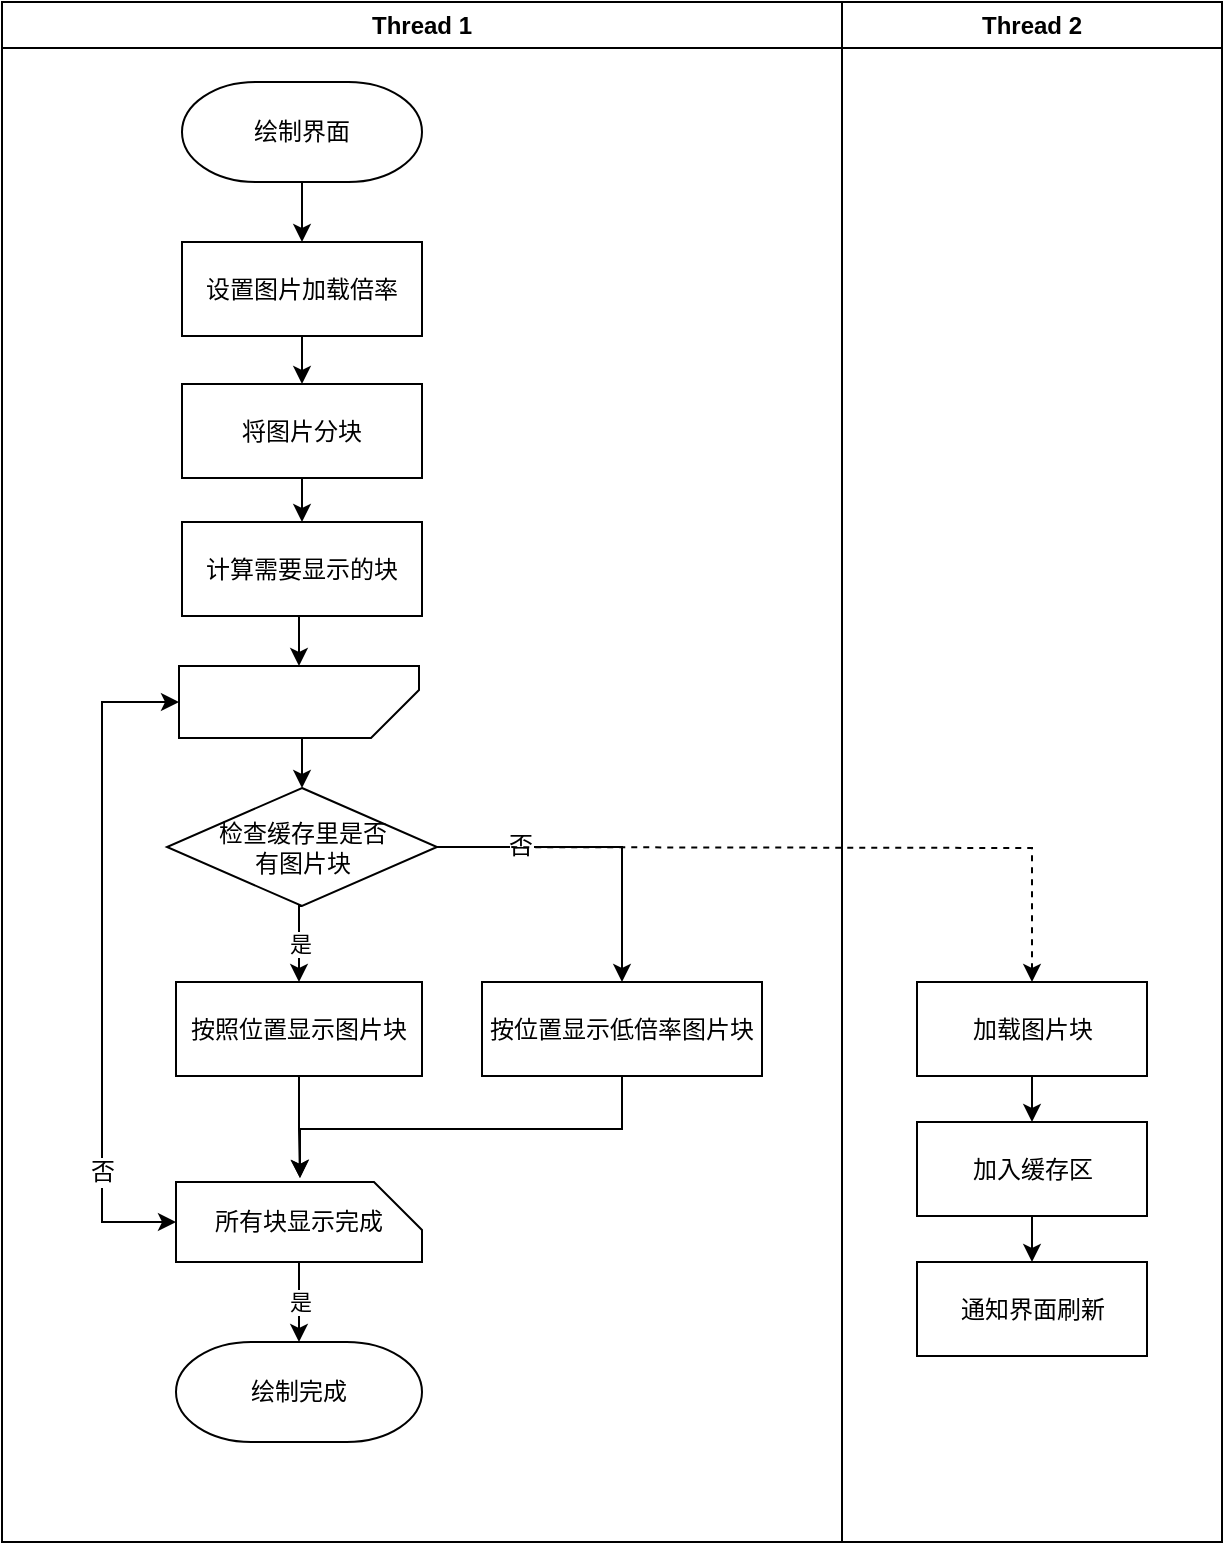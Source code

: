 <mxfile version="12.2.6" type="device" pages="1"><diagram name="Page-1" id="e7e014a7-5840-1c2e-5031-d8a46d1fe8dd"><mxGraphModel dx="1408" dy="748" grid="1" gridSize="10" guides="1" tooltips="1" connect="1" arrows="1" fold="1" page="1" pageScale="1" pageWidth="1169" pageHeight="826" background="#ffffff" math="0" shadow="0"><root><mxCell id="0"/><mxCell id="1" parent="0"/><mxCell id="2" value="Thread 1" style="swimlane;whiteSpace=wrap" parent="1" vertex="1"><mxGeometry x="100" y="20" width="420" height="770" as="geometry"/></mxCell><mxCell id="FYbgIu8gNK41sFaBLD2Y-47" style="edgeStyle=orthogonalEdgeStyle;rounded=0;orthogonalLoop=1;jettySize=auto;html=1;exitX=0.5;exitY=1;exitDx=0;exitDy=0;" parent="2" source="FYbgIu8gNK41sFaBLD2Y-42" target="FYbgIu8gNK41sFaBLD2Y-43" edge="1"><mxGeometry relative="1" as="geometry"/></mxCell><mxCell id="FYbgIu8gNK41sFaBLD2Y-42" value="设置图片加载倍率" style="rounded=0;whiteSpace=wrap;html=1;" parent="2" vertex="1"><mxGeometry x="90" y="120" width="120" height="47" as="geometry"/></mxCell><mxCell id="FYbgIu8gNK41sFaBLD2Y-46" value="" style="edgeStyle=orthogonalEdgeStyle;rounded=0;orthogonalLoop=1;jettySize=auto;html=1;" parent="2" source="FYbgIu8gNK41sFaBLD2Y-43" target="FYbgIu8gNK41sFaBLD2Y-44" edge="1"><mxGeometry relative="1" as="geometry"/></mxCell><mxCell id="FYbgIu8gNK41sFaBLD2Y-43" value="将图片分块" style="rounded=0;whiteSpace=wrap;html=1;" parent="2" vertex="1"><mxGeometry x="90" y="191" width="120" height="47" as="geometry"/></mxCell><mxCell id="3cVlRDzivjVl5Sen4ZNt-67" style="edgeStyle=orthogonalEdgeStyle;rounded=0;orthogonalLoop=1;jettySize=auto;html=1;exitX=0.5;exitY=1;exitDx=0;exitDy=0;entryX=0.5;entryY=1;entryDx=0;entryDy=0;entryPerimeter=0;startArrow=none;startFill=0;targetPerimeterSpacing=0;strokeColor=#000000;strokeWidth=1;" edge="1" parent="2" source="FYbgIu8gNK41sFaBLD2Y-44" target="3cVlRDzivjVl5Sen4ZNt-45"><mxGeometry relative="1" as="geometry"/></mxCell><mxCell id="FYbgIu8gNK41sFaBLD2Y-44" value="计算需要显示的块" style="rounded=0;whiteSpace=wrap;html=1;" parent="2" vertex="1"><mxGeometry x="90" y="260" width="120" height="47" as="geometry"/></mxCell><mxCell id="FYbgIu8gNK41sFaBLD2Y-65" style="edgeStyle=orthogonalEdgeStyle;rounded=0;orthogonalLoop=1;jettySize=auto;html=1;exitX=1;exitY=0.5;exitDx=0;exitDy=0;entryX=0.5;entryY=0;entryDx=0;entryDy=0;" parent="2" source="FYbgIu8gNK41sFaBLD2Y-45" target="FYbgIu8gNK41sFaBLD2Y-64" edge="1"><mxGeometry relative="1" as="geometry"/></mxCell><mxCell id="FYbgIu8gNK41sFaBLD2Y-67" value="否" style="text;html=1;resizable=0;points=[];align=center;verticalAlign=middle;labelBackgroundColor=#ffffff;" parent="FYbgIu8gNK41sFaBLD2Y-65" vertex="1" connectable="0"><mxGeometry x="-0.489" y="1" relative="1" as="geometry"><mxPoint as="offset"/></mxGeometry></mxCell><mxCell id="FYbgIu8gNK41sFaBLD2Y-66" value="是" style="edgeStyle=orthogonalEdgeStyle;rounded=0;orthogonalLoop=1;jettySize=auto;html=1;exitX=0.5;exitY=1;exitDx=0;exitDy=0;entryX=0.5;entryY=0;entryDx=0;entryDy=0;" parent="2" source="FYbgIu8gNK41sFaBLD2Y-45" target="FYbgIu8gNK41sFaBLD2Y-63" edge="1"><mxGeometry relative="1" as="geometry"/></mxCell><mxCell id="FYbgIu8gNK41sFaBLD2Y-45" value="检查缓存里是否&lt;br&gt;有图片块" style="rhombus;whiteSpace=wrap;html=1;fontFamily=Helvetica;fontSize=12;fontColor=#000000;align=center;strokeColor=#000000;fillColor=#ffffff;" parent="2" vertex="1"><mxGeometry x="82.5" y="393" width="135" height="59" as="geometry"/></mxCell><mxCell id="3cVlRDzivjVl5Sen4ZNt-68" style="edgeStyle=orthogonalEdgeStyle;rounded=0;orthogonalLoop=1;jettySize=auto;html=1;exitX=0.5;exitY=1;exitDx=0;exitDy=0;entryX=-0.05;entryY=0.496;entryDx=0;entryDy=0;entryPerimeter=0;startArrow=none;startFill=0;targetPerimeterSpacing=0;strokeColor=#000000;strokeWidth=1;" edge="1" parent="2" source="FYbgIu8gNK41sFaBLD2Y-63" target="3cVlRDzivjVl5Sen4ZNt-64"><mxGeometry relative="1" as="geometry"/></mxCell><mxCell id="FYbgIu8gNK41sFaBLD2Y-63" value="按照位置显示图片块" style="rounded=0;whiteSpace=wrap;html=1;" parent="2" vertex="1"><mxGeometry x="87" y="490" width="123" height="47" as="geometry"/></mxCell><mxCell id="3cVlRDzivjVl5Sen4ZNt-69" style="edgeStyle=orthogonalEdgeStyle;rounded=0;orthogonalLoop=1;jettySize=auto;html=1;exitX=0.5;exitY=1;exitDx=0;exitDy=0;entryX=-0.05;entryY=0.496;entryDx=0;entryDy=0;entryPerimeter=0;startArrow=none;startFill=0;targetPerimeterSpacing=0;strokeColor=#000000;strokeWidth=1;" edge="1" parent="2" source="FYbgIu8gNK41sFaBLD2Y-64" target="3cVlRDzivjVl5Sen4ZNt-64"><mxGeometry relative="1" as="geometry"/></mxCell><mxCell id="FYbgIu8gNK41sFaBLD2Y-64" value="按位置显示低倍率图片块" style="rounded=0;whiteSpace=wrap;html=1;" parent="2" vertex="1"><mxGeometry x="240" y="490" width="140" height="47" as="geometry"/></mxCell><mxCell id="3cVlRDzivjVl5Sen4ZNt-42" style="edgeStyle=orthogonalEdgeStyle;rounded=0;orthogonalLoop=1;jettySize=auto;html=1;exitX=0.5;exitY=1;exitDx=0;exitDy=0;exitPerimeter=0;entryX=0.5;entryY=0;entryDx=0;entryDy=0;" edge="1" parent="2" source="3cVlRDzivjVl5Sen4ZNt-40" target="FYbgIu8gNK41sFaBLD2Y-42"><mxGeometry relative="1" as="geometry"/></mxCell><mxCell id="3cVlRDzivjVl5Sen4ZNt-40" value="绘制界面" style="strokeWidth=1;html=1;shape=mxgraph.flowchart.terminator;whiteSpace=wrap;" vertex="1" parent="2"><mxGeometry x="90" y="40" width="120" height="50" as="geometry"/></mxCell><mxCell id="3cVlRDzivjVl5Sen4ZNt-44" value="绘制完成" style="strokeWidth=1;html=1;shape=mxgraph.flowchart.terminator;whiteSpace=wrap;" vertex="1" parent="2"><mxGeometry x="87" y="670" width="123" height="50" as="geometry"/></mxCell><mxCell id="3cVlRDzivjVl5Sen4ZNt-66" style="edgeStyle=orthogonalEdgeStyle;rounded=0;orthogonalLoop=1;jettySize=auto;html=1;exitX=0.5;exitY=0;exitDx=0;exitDy=0;exitPerimeter=0;entryX=0.5;entryY=0;entryDx=0;entryDy=0;startArrow=none;startFill=0;targetPerimeterSpacing=0;strokeColor=#000000;strokeWidth=1;" edge="1" parent="2" source="3cVlRDzivjVl5Sen4ZNt-45" target="FYbgIu8gNK41sFaBLD2Y-45"><mxGeometry relative="1" as="geometry"/></mxCell><mxCell id="3cVlRDzivjVl5Sen4ZNt-45" value="" style="shape=card;whiteSpace=wrap;html=1;strokeWidth=1;direction=west;size=24;" vertex="1" parent="2"><mxGeometry x="88.5" y="332" width="120" height="36" as="geometry"/></mxCell><mxCell id="3cVlRDzivjVl5Sen4ZNt-65" style="edgeStyle=orthogonalEdgeStyle;rounded=0;orthogonalLoop=1;jettySize=auto;html=1;exitX=0.5;exitY=1;exitDx=0;exitDy=0;exitPerimeter=0;entryX=1;entryY=0.5;entryDx=0;entryDy=0;entryPerimeter=0;startArrow=classic;startFill=1;targetPerimeterSpacing=0;strokeColor=#000000;strokeWidth=1;" edge="1" parent="2" source="3cVlRDzivjVl5Sen4ZNt-64" target="3cVlRDzivjVl5Sen4ZNt-45"><mxGeometry relative="1" as="geometry"><Array as="points"><mxPoint x="50" y="610"/><mxPoint x="50" y="350"/></Array></mxGeometry></mxCell><mxCell id="3cVlRDzivjVl5Sen4ZNt-71" value="否" style="text;html=1;resizable=0;points=[];align=center;verticalAlign=middle;labelBackgroundColor=#ffffff;" vertex="1" connectable="0" parent="3cVlRDzivjVl5Sen4ZNt-65"><mxGeometry x="-0.629" relative="1" as="geometry"><mxPoint as="offset"/></mxGeometry></mxCell><mxCell id="3cVlRDzivjVl5Sen4ZNt-70" value="是" style="edgeStyle=orthogonalEdgeStyle;rounded=0;orthogonalLoop=1;jettySize=auto;html=1;exitX=1;exitY=0.5;exitDx=0;exitDy=0;exitPerimeter=0;entryX=0.5;entryY=0;entryDx=0;entryDy=0;entryPerimeter=0;startArrow=none;startFill=0;targetPerimeterSpacing=0;strokeColor=#000000;strokeWidth=1;" edge="1" parent="2" source="3cVlRDzivjVl5Sen4ZNt-64" target="3cVlRDzivjVl5Sen4ZNt-44"><mxGeometry relative="1" as="geometry"><Array as="points"><mxPoint x="149" y="650"/><mxPoint x="149" y="650"/></Array></mxGeometry></mxCell><mxCell id="3cVlRDzivjVl5Sen4ZNt-64" value="&lt;span style=&quot;white-space: normal&quot;&gt;所有块显示完成&lt;/span&gt;" style="shape=card;whiteSpace=wrap;html=1;strokeWidth=1;direction=south;size=24;" vertex="1" parent="2"><mxGeometry x="87" y="590" width="123" height="40" as="geometry"/></mxCell><mxCell id="3" value="Thread 2" style="swimlane;whiteSpace=wrap" parent="2" vertex="1"><mxGeometry x="420" width="190" height="770" as="geometry"/></mxCell><mxCell id="FYbgIu8gNK41sFaBLD2Y-98" style="edgeStyle=orthogonalEdgeStyle;rounded=0;orthogonalLoop=1;jettySize=auto;html=1;exitX=0.5;exitY=1;exitDx=0;exitDy=0;entryX=0.5;entryY=0;entryDx=0;entryDy=0;" parent="3" source="FYbgIu8gNK41sFaBLD2Y-87" target="FYbgIu8gNK41sFaBLD2Y-96" edge="1"><mxGeometry relative="1" as="geometry"/></mxCell><mxCell id="FYbgIu8gNK41sFaBLD2Y-87" value="加载图片块" style="rounded=0;whiteSpace=wrap;html=1;" parent="3" vertex="1"><mxGeometry x="37.5" y="490" width="115" height="47" as="geometry"/></mxCell><mxCell id="FYbgIu8gNK41sFaBLD2Y-111" style="edgeStyle=orthogonalEdgeStyle;rounded=0;orthogonalLoop=1;jettySize=auto;html=1;exitX=0.5;exitY=1;exitDx=0;exitDy=0;entryX=0.5;entryY=0;entryDx=0;entryDy=0;" parent="3" source="FYbgIu8gNK41sFaBLD2Y-96" target="FYbgIu8gNK41sFaBLD2Y-110" edge="1"><mxGeometry relative="1" as="geometry"/></mxCell><mxCell id="FYbgIu8gNK41sFaBLD2Y-96" value="加入缓存区" style="rounded=0;whiteSpace=wrap;html=1;" parent="3" vertex="1"><mxGeometry x="37.5" y="560" width="115" height="47" as="geometry"/></mxCell><mxCell id="FYbgIu8gNK41sFaBLD2Y-110" value="通知界面刷新" style="rounded=0;whiteSpace=wrap;html=1;" parent="3" vertex="1"><mxGeometry x="37.5" y="630" width="115" height="47" as="geometry"/></mxCell><mxCell id="3cVlRDzivjVl5Sen4ZNt-43" value="" style="endArrow=none;dashed=1;html=1;entryX=1;entryY=0.5;entryDx=0;entryDy=0;strokeColor=#000000;rounded=0;targetPerimeterSpacing=0;strokeWidth=1;startArrow=classic;startFill=1;exitX=0.5;exitY=0;exitDx=0;exitDy=0;" edge="1" parent="2" source="FYbgIu8gNK41sFaBLD2Y-87" target="FYbgIu8gNK41sFaBLD2Y-45"><mxGeometry width="50" height="50" relative="1" as="geometry"><mxPoint x="580" y="337" as="sourcePoint"/><mxPoint x="610" y="422" as="targetPoint"/><Array as="points"><mxPoint x="515" y="423"/></Array></mxGeometry></mxCell></root></mxGraphModel></diagram></mxfile>